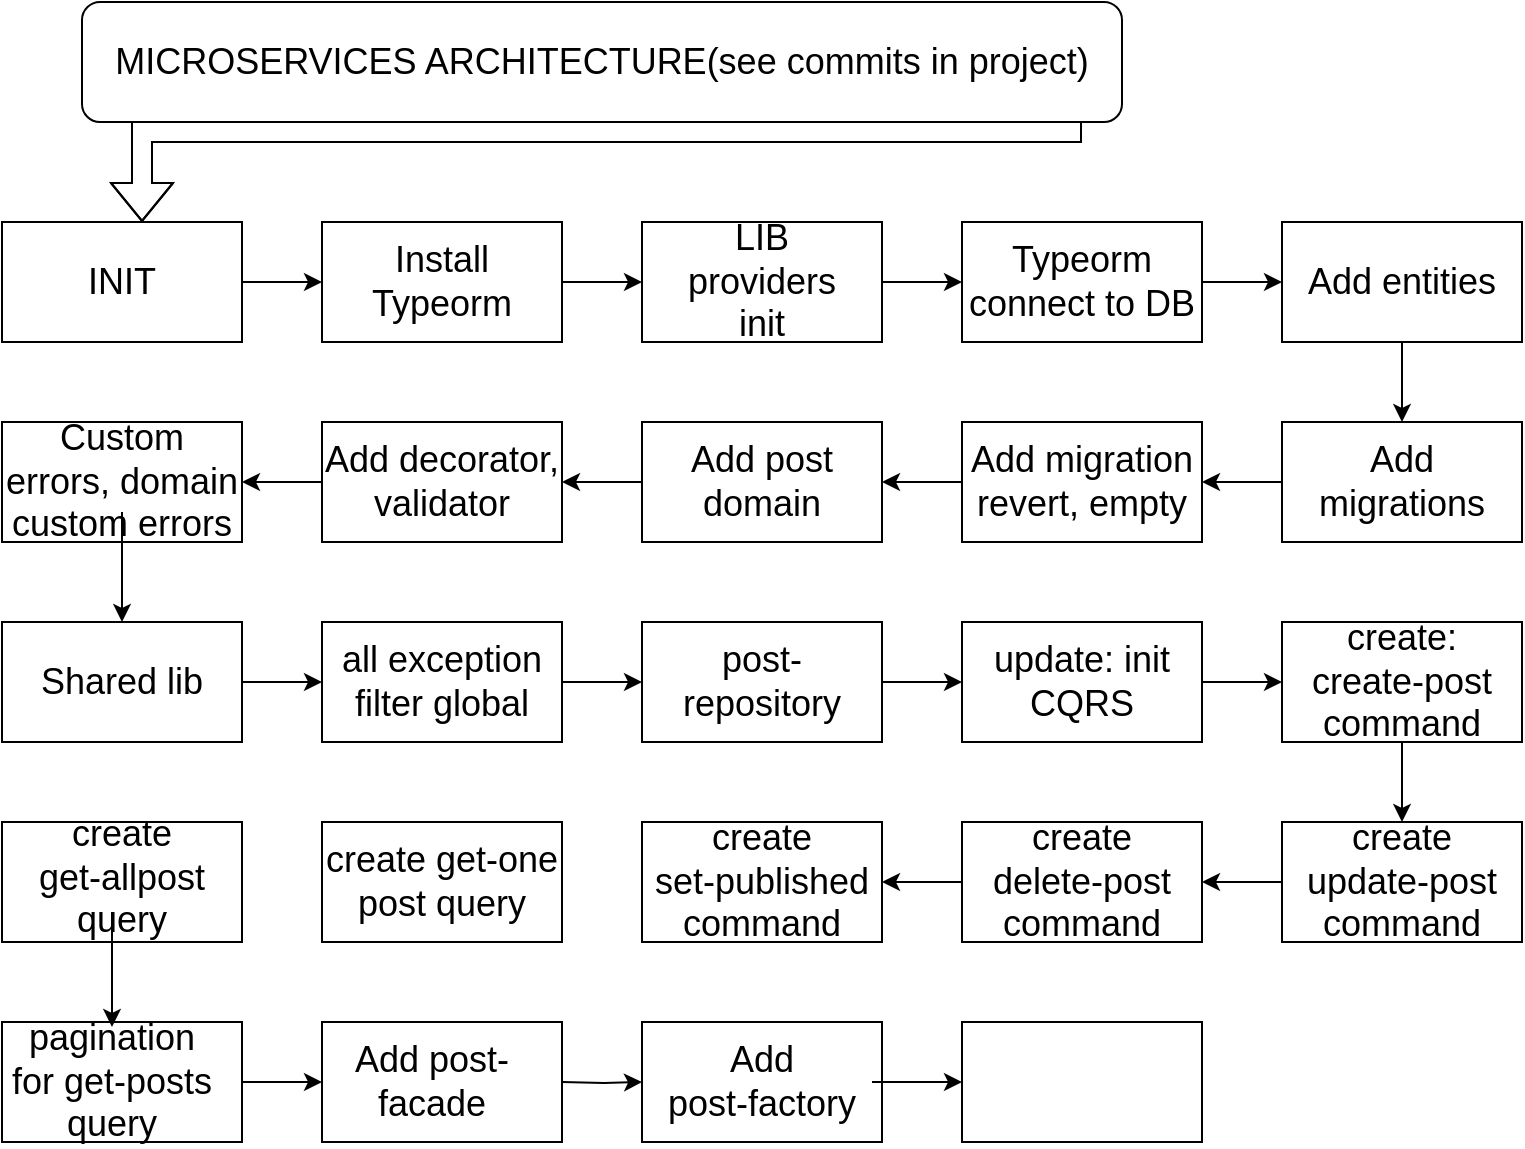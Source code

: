 <mxfile version="21.2.4" type="github">
  <diagram name="Страница 1" id="_cQADoL_UL_fC3DWnsDb">
    <mxGraphModel dx="1050" dy="541" grid="1" gridSize="10" guides="1" tooltips="1" connect="1" arrows="1" fold="1" page="1" pageScale="1" pageWidth="827" pageHeight="1169" math="0" shadow="0">
      <root>
        <mxCell id="0" />
        <mxCell id="1" parent="0" />
        <mxCell id="lB5Emqe1GvOi8G20i9tv-27" value="" style="edgeStyle=orthogonalEdgeStyle;rounded=0;orthogonalLoop=1;jettySize=auto;html=1;" parent="1" source="lB5Emqe1GvOi8G20i9tv-1" target="lB5Emqe1GvOi8G20i9tv-9" edge="1">
          <mxGeometry relative="1" as="geometry" />
        </mxCell>
        <mxCell id="lB5Emqe1GvOi8G20i9tv-1" value="" style="rounded=0;whiteSpace=wrap;html=1;" parent="1" vertex="1">
          <mxGeometry x="40" y="140" width="120" height="60" as="geometry" />
        </mxCell>
        <mxCell id="lB5Emqe1GvOi8G20i9tv-2" value="" style="rounded=0;whiteSpace=wrap;html=1;" parent="1" vertex="1">
          <mxGeometry x="200" y="140" width="120" height="60" as="geometry" />
        </mxCell>
        <mxCell id="lB5Emqe1GvOi8G20i9tv-3" value="" style="rounded=0;whiteSpace=wrap;html=1;" parent="1" vertex="1">
          <mxGeometry x="360" y="140" width="120" height="60" as="geometry" />
        </mxCell>
        <mxCell id="lB5Emqe1GvOi8G20i9tv-4" value="" style="rounded=0;whiteSpace=wrap;html=1;" parent="1" vertex="1">
          <mxGeometry x="520" y="140" width="120" height="60" as="geometry" />
        </mxCell>
        <mxCell id="lB5Emqe1GvOi8G20i9tv-6" value="&lt;font style=&quot;font-size: 18px;&quot;&gt;MICROSERVICES ARCHITECTURE(see commits in project)&lt;/font&gt;" style="rounded=1;whiteSpace=wrap;html=1;" parent="1" vertex="1">
          <mxGeometry x="80" y="30" width="520" height="60" as="geometry" />
        </mxCell>
        <mxCell id="lB5Emqe1GvOi8G20i9tv-20" value="" style="edgeStyle=orthogonalEdgeStyle;rounded=0;orthogonalLoop=1;jettySize=auto;html=1;" parent="1" source="lB5Emqe1GvOi8G20i9tv-7" target="lB5Emqe1GvOi8G20i9tv-19" edge="1">
          <mxGeometry relative="1" as="geometry" />
        </mxCell>
        <mxCell id="lB5Emqe1GvOi8G20i9tv-7" value="" style="rounded=0;whiteSpace=wrap;html=1;" parent="1" vertex="1">
          <mxGeometry x="680" y="140" width="120" height="60" as="geometry" />
        </mxCell>
        <mxCell id="lB5Emqe1GvOi8G20i9tv-8" value="&lt;font style=&quot;font-size: 18px;&quot;&gt;INIT&lt;/font&gt;" style="text;html=1;strokeColor=none;fillColor=none;align=center;verticalAlign=middle;whiteSpace=wrap;rounded=0;" parent="1" vertex="1">
          <mxGeometry x="70" y="155" width="60" height="30" as="geometry" />
        </mxCell>
        <mxCell id="lB5Emqe1GvOi8G20i9tv-28" value="" style="edgeStyle=orthogonalEdgeStyle;rounded=0;orthogonalLoop=1;jettySize=auto;html=1;" parent="1" source="lB5Emqe1GvOi8G20i9tv-9" target="lB5Emqe1GvOi8G20i9tv-11" edge="1">
          <mxGeometry relative="1" as="geometry" />
        </mxCell>
        <mxCell id="lB5Emqe1GvOi8G20i9tv-9" value="&lt;font style=&quot;font-size: 18px;&quot;&gt;Install Typeorm&lt;/font&gt;" style="text;html=1;strokeColor=none;fillColor=none;align=center;verticalAlign=middle;whiteSpace=wrap;rounded=0;" parent="1" vertex="1">
          <mxGeometry x="200" y="155" width="120" height="30" as="geometry" />
        </mxCell>
        <mxCell id="lB5Emqe1GvOi8G20i9tv-29" value="" style="edgeStyle=orthogonalEdgeStyle;rounded=0;orthogonalLoop=1;jettySize=auto;html=1;" parent="1" source="lB5Emqe1GvOi8G20i9tv-11" target="lB5Emqe1GvOi8G20i9tv-13" edge="1">
          <mxGeometry relative="1" as="geometry" />
        </mxCell>
        <mxCell id="lB5Emqe1GvOi8G20i9tv-11" value="&lt;font style=&quot;font-size: 18px;&quot;&gt;LIB&lt;br&gt;providers&lt;br&gt;init&lt;br&gt;&lt;/font&gt;" style="text;html=1;strokeColor=none;fillColor=none;align=center;verticalAlign=middle;whiteSpace=wrap;rounded=0;" parent="1" vertex="1">
          <mxGeometry x="360" y="155" width="120" height="30" as="geometry" />
        </mxCell>
        <mxCell id="lB5Emqe1GvOi8G20i9tv-30" value="" style="edgeStyle=orthogonalEdgeStyle;rounded=0;orthogonalLoop=1;jettySize=auto;html=1;" parent="1" source="lB5Emqe1GvOi8G20i9tv-13" target="lB5Emqe1GvOi8G20i9tv-14" edge="1">
          <mxGeometry relative="1" as="geometry" />
        </mxCell>
        <mxCell id="lB5Emqe1GvOi8G20i9tv-13" value="&lt;font style=&quot;font-size: 18px;&quot;&gt;Typeorm connect to DB&lt;br&gt;&lt;/font&gt;" style="text;html=1;strokeColor=none;fillColor=none;align=center;verticalAlign=middle;whiteSpace=wrap;rounded=0;" parent="1" vertex="1">
          <mxGeometry x="520" y="155" width="120" height="30" as="geometry" />
        </mxCell>
        <mxCell id="lB5Emqe1GvOi8G20i9tv-14" value="&lt;font style=&quot;font-size: 18px;&quot;&gt;Add entities&lt;br&gt;&lt;/font&gt;" style="text;html=1;strokeColor=none;fillColor=none;align=center;verticalAlign=middle;whiteSpace=wrap;rounded=0;" parent="1" vertex="1">
          <mxGeometry x="680" y="155" width="120" height="30" as="geometry" />
        </mxCell>
        <mxCell id="lB5Emqe1GvOi8G20i9tv-15" value="" style="rounded=0;whiteSpace=wrap;html=1;" parent="1" vertex="1">
          <mxGeometry x="40" y="240" width="120" height="60" as="geometry" />
        </mxCell>
        <mxCell id="lB5Emqe1GvOi8G20i9tv-16" value="" style="rounded=0;whiteSpace=wrap;html=1;" parent="1" vertex="1">
          <mxGeometry x="200" y="240" width="120" height="60" as="geometry" />
        </mxCell>
        <mxCell id="lB5Emqe1GvOi8G20i9tv-17" value="" style="rounded=0;whiteSpace=wrap;html=1;" parent="1" vertex="1">
          <mxGeometry x="360" y="240" width="120" height="60" as="geometry" />
        </mxCell>
        <mxCell id="lB5Emqe1GvOi8G20i9tv-18" value="" style="rounded=0;whiteSpace=wrap;html=1;" parent="1" vertex="1">
          <mxGeometry x="520" y="240" width="120" height="60" as="geometry" />
        </mxCell>
        <mxCell id="lB5Emqe1GvOi8G20i9tv-19" value="" style="rounded=0;whiteSpace=wrap;html=1;" parent="1" vertex="1">
          <mxGeometry x="680" y="240" width="120" height="60" as="geometry" />
        </mxCell>
        <mxCell id="lB5Emqe1GvOi8G20i9tv-31" value="" style="edgeStyle=orthogonalEdgeStyle;rounded=0;orthogonalLoop=1;jettySize=auto;html=1;" parent="1" source="lB5Emqe1GvOi8G20i9tv-21" target="lB5Emqe1GvOi8G20i9tv-22" edge="1">
          <mxGeometry relative="1" as="geometry" />
        </mxCell>
        <mxCell id="lB5Emqe1GvOi8G20i9tv-21" value="&lt;font style=&quot;font-size: 18px;&quot;&gt;Add migrations&lt;br&gt;&lt;/font&gt;" style="text;html=1;strokeColor=none;fillColor=none;align=center;verticalAlign=middle;whiteSpace=wrap;rounded=0;" parent="1" vertex="1">
          <mxGeometry x="680" y="255" width="120" height="30" as="geometry" />
        </mxCell>
        <mxCell id="lB5Emqe1GvOi8G20i9tv-32" value="" style="edgeStyle=orthogonalEdgeStyle;rounded=0;orthogonalLoop=1;jettySize=auto;html=1;" parent="1" source="lB5Emqe1GvOi8G20i9tv-22" target="lB5Emqe1GvOi8G20i9tv-23" edge="1">
          <mxGeometry relative="1" as="geometry" />
        </mxCell>
        <mxCell id="lB5Emqe1GvOi8G20i9tv-22" value="&lt;font style=&quot;font-size: 18px;&quot;&gt;Add migration revert, empty&lt;br&gt;&lt;/font&gt;" style="text;html=1;strokeColor=none;fillColor=none;align=center;verticalAlign=middle;whiteSpace=wrap;rounded=0;" parent="1" vertex="1">
          <mxGeometry x="520" y="255" width="120" height="30" as="geometry" />
        </mxCell>
        <mxCell id="lB5Emqe1GvOi8G20i9tv-33" value="" style="edgeStyle=orthogonalEdgeStyle;rounded=0;orthogonalLoop=1;jettySize=auto;html=1;" parent="1" source="lB5Emqe1GvOi8G20i9tv-23" target="lB5Emqe1GvOi8G20i9tv-24" edge="1">
          <mxGeometry relative="1" as="geometry" />
        </mxCell>
        <mxCell id="lB5Emqe1GvOi8G20i9tv-23" value="&lt;font style=&quot;font-size: 18px;&quot;&gt;Add post domain&lt;br&gt;&lt;/font&gt;" style="text;html=1;strokeColor=none;fillColor=none;align=center;verticalAlign=middle;whiteSpace=wrap;rounded=0;" parent="1" vertex="1">
          <mxGeometry x="360" y="255" width="120" height="30" as="geometry" />
        </mxCell>
        <mxCell id="lB5Emqe1GvOi8G20i9tv-34" value="" style="edgeStyle=orthogonalEdgeStyle;rounded=0;orthogonalLoop=1;jettySize=auto;html=1;" parent="1" source="lB5Emqe1GvOi8G20i9tv-24" target="lB5Emqe1GvOi8G20i9tv-26" edge="1">
          <mxGeometry relative="1" as="geometry" />
        </mxCell>
        <mxCell id="lB5Emqe1GvOi8G20i9tv-24" value="&lt;font style=&quot;font-size: 18px;&quot;&gt;Add decorator, validator&lt;br&gt;&lt;/font&gt;" style="text;html=1;strokeColor=none;fillColor=none;align=center;verticalAlign=middle;whiteSpace=wrap;rounded=0;" parent="1" vertex="1">
          <mxGeometry x="200" y="255" width="120" height="30" as="geometry" />
        </mxCell>
        <mxCell id="lB5Emqe1GvOi8G20i9tv-40" value="" style="edgeStyle=orthogonalEdgeStyle;rounded=0;orthogonalLoop=1;jettySize=auto;html=1;" parent="1" source="lB5Emqe1GvOi8G20i9tv-26" target="lB5Emqe1GvOi8G20i9tv-35" edge="1">
          <mxGeometry relative="1" as="geometry" />
        </mxCell>
        <mxCell id="lB5Emqe1GvOi8G20i9tv-26" value="&lt;font style=&quot;font-size: 18px;&quot;&gt;Custom errors, domain&lt;br&gt;custom errors&lt;br&gt;&lt;/font&gt;" style="text;html=1;strokeColor=none;fillColor=none;align=center;verticalAlign=middle;whiteSpace=wrap;rounded=0;" parent="1" vertex="1">
          <mxGeometry x="40" y="255" width="120" height="30" as="geometry" />
        </mxCell>
        <mxCell id="lB5Emqe1GvOi8G20i9tv-35" value="" style="rounded=0;whiteSpace=wrap;html=1;" parent="1" vertex="1">
          <mxGeometry x="40" y="340" width="120" height="60" as="geometry" />
        </mxCell>
        <mxCell id="lB5Emqe1GvOi8G20i9tv-36" value="" style="rounded=0;whiteSpace=wrap;html=1;" parent="1" vertex="1">
          <mxGeometry x="200" y="340" width="120" height="60" as="geometry" />
        </mxCell>
        <mxCell id="lB5Emqe1GvOi8G20i9tv-37" value="" style="rounded=0;whiteSpace=wrap;html=1;" parent="1" vertex="1">
          <mxGeometry x="360" y="340" width="120" height="60" as="geometry" />
        </mxCell>
        <mxCell id="lB5Emqe1GvOi8G20i9tv-38" value="" style="rounded=0;whiteSpace=wrap;html=1;" parent="1" vertex="1">
          <mxGeometry x="520" y="340" width="120" height="60" as="geometry" />
        </mxCell>
        <mxCell id="lB5Emqe1GvOi8G20i9tv-39" value="" style="rounded=0;whiteSpace=wrap;html=1;" parent="1" vertex="1">
          <mxGeometry x="680" y="340" width="120" height="60" as="geometry" />
        </mxCell>
        <mxCell id="lB5Emqe1GvOi8G20i9tv-44" value="" style="edgeStyle=orthogonalEdgeStyle;rounded=0;orthogonalLoop=1;jettySize=auto;html=1;" parent="1" source="lB5Emqe1GvOi8G20i9tv-41" target="lB5Emqe1GvOi8G20i9tv-42" edge="1">
          <mxGeometry relative="1" as="geometry" />
        </mxCell>
        <mxCell id="lB5Emqe1GvOi8G20i9tv-41" value="&lt;font style=&quot;font-size: 18px;&quot;&gt;Shared lib&lt;/font&gt;" style="text;html=1;strokeColor=none;fillColor=none;align=center;verticalAlign=middle;whiteSpace=wrap;rounded=0;" parent="1" vertex="1">
          <mxGeometry x="40" y="355" width="120" height="30" as="geometry" />
        </mxCell>
        <mxCell id="lB5Emqe1GvOi8G20i9tv-45" value="" style="edgeStyle=orthogonalEdgeStyle;rounded=0;orthogonalLoop=1;jettySize=auto;html=1;" parent="1" source="lB5Emqe1GvOi8G20i9tv-42" target="lB5Emqe1GvOi8G20i9tv-43" edge="1">
          <mxGeometry relative="1" as="geometry" />
        </mxCell>
        <mxCell id="lB5Emqe1GvOi8G20i9tv-42" value="&lt;font style=&quot;font-size: 18px;&quot;&gt;all exception filter global&lt;/font&gt;" style="text;html=1;strokeColor=none;fillColor=none;align=center;verticalAlign=middle;whiteSpace=wrap;rounded=0;" parent="1" vertex="1">
          <mxGeometry x="200" y="355" width="120" height="30" as="geometry" />
        </mxCell>
        <mxCell id="lB5Emqe1GvOi8G20i9tv-47" value="" style="edgeStyle=orthogonalEdgeStyle;rounded=0;orthogonalLoop=1;jettySize=auto;html=1;" parent="1" source="lB5Emqe1GvOi8G20i9tv-43" target="lB5Emqe1GvOi8G20i9tv-46" edge="1">
          <mxGeometry relative="1" as="geometry" />
        </mxCell>
        <mxCell id="lB5Emqe1GvOi8G20i9tv-43" value="&lt;font style=&quot;font-size: 18px;&quot;&gt;post-repository&lt;/font&gt;" style="text;html=1;strokeColor=none;fillColor=none;align=center;verticalAlign=middle;whiteSpace=wrap;rounded=0;" parent="1" vertex="1">
          <mxGeometry x="360" y="355" width="120" height="30" as="geometry" />
        </mxCell>
        <mxCell id="lB5Emqe1GvOi8G20i9tv-56" value="" style="edgeStyle=orthogonalEdgeStyle;rounded=0;orthogonalLoop=1;jettySize=auto;html=1;" parent="1" source="lB5Emqe1GvOi8G20i9tv-46" target="lB5Emqe1GvOi8G20i9tv-52" edge="1">
          <mxGeometry relative="1" as="geometry" />
        </mxCell>
        <mxCell id="lB5Emqe1GvOi8G20i9tv-46" value="&lt;span style=&quot;font-size: 18px;&quot;&gt;update: init CQRS&lt;/span&gt;" style="text;html=1;strokeColor=none;fillColor=none;align=center;verticalAlign=middle;whiteSpace=wrap;rounded=0;" parent="1" vertex="1">
          <mxGeometry x="520" y="355" width="120" height="30" as="geometry" />
        </mxCell>
        <mxCell id="lB5Emqe1GvOi8G20i9tv-48" value="" style="rounded=0;whiteSpace=wrap;html=1;" parent="1" vertex="1">
          <mxGeometry x="680" y="440" width="120" height="60" as="geometry" />
        </mxCell>
        <mxCell id="lB5Emqe1GvOi8G20i9tv-49" value="" style="rounded=0;whiteSpace=wrap;html=1;" parent="1" vertex="1">
          <mxGeometry x="520" y="440" width="120" height="60" as="geometry" />
        </mxCell>
        <mxCell id="lB5Emqe1GvOi8G20i9tv-50" value="" style="rounded=0;whiteSpace=wrap;html=1;" parent="1" vertex="1">
          <mxGeometry x="360" y="440" width="120" height="60" as="geometry" />
        </mxCell>
        <mxCell id="lB5Emqe1GvOi8G20i9tv-57" value="" style="edgeStyle=orthogonalEdgeStyle;rounded=0;orthogonalLoop=1;jettySize=auto;html=1;exitX=0.5;exitY=1;exitDx=0;exitDy=0;" parent="1" source="lB5Emqe1GvOi8G20i9tv-39" edge="1">
          <mxGeometry relative="1" as="geometry">
            <mxPoint x="740" y="410" as="sourcePoint" />
            <mxPoint x="740" y="440" as="targetPoint" />
          </mxGeometry>
        </mxCell>
        <mxCell id="lB5Emqe1GvOi8G20i9tv-52" value="&lt;span style=&quot;font-size: 18px;&quot;&gt;create:&lt;br&gt;create-post command&lt;/span&gt;" style="text;html=1;strokeColor=none;fillColor=none;align=center;verticalAlign=middle;whiteSpace=wrap;rounded=0;" parent="1" vertex="1">
          <mxGeometry x="680" y="355" width="120" height="30" as="geometry" />
        </mxCell>
        <mxCell id="lB5Emqe1GvOi8G20i9tv-58" value="" style="edgeStyle=orthogonalEdgeStyle;rounded=0;orthogonalLoop=1;jettySize=auto;html=1;" parent="1" source="lB5Emqe1GvOi8G20i9tv-53" target="lB5Emqe1GvOi8G20i9tv-54" edge="1">
          <mxGeometry relative="1" as="geometry" />
        </mxCell>
        <mxCell id="lB5Emqe1GvOi8G20i9tv-53" value="&lt;span style=&quot;font-size: 18px;&quot;&gt;create&lt;br&gt;update-post&lt;br&gt;command&lt;br&gt;&lt;/span&gt;" style="text;html=1;strokeColor=none;fillColor=none;align=center;verticalAlign=middle;whiteSpace=wrap;rounded=0;" parent="1" vertex="1">
          <mxGeometry x="680" y="455" width="120" height="30" as="geometry" />
        </mxCell>
        <mxCell id="lB5Emqe1GvOi8G20i9tv-59" value="" style="edgeStyle=orthogonalEdgeStyle;rounded=0;orthogonalLoop=1;jettySize=auto;html=1;" parent="1" source="lB5Emqe1GvOi8G20i9tv-54" target="lB5Emqe1GvOi8G20i9tv-55" edge="1">
          <mxGeometry relative="1" as="geometry" />
        </mxCell>
        <mxCell id="lB5Emqe1GvOi8G20i9tv-54" value="&lt;span style=&quot;font-size: 18px;&quot;&gt;create&lt;br&gt;delete-post&lt;br&gt;command&lt;br&gt;&lt;/span&gt;" style="text;html=1;strokeColor=none;fillColor=none;align=center;verticalAlign=middle;whiteSpace=wrap;rounded=0;" parent="1" vertex="1">
          <mxGeometry x="520" y="455" width="120" height="30" as="geometry" />
        </mxCell>
        <mxCell id="lB5Emqe1GvOi8G20i9tv-55" value="&lt;span style=&quot;font-size: 18px;&quot;&gt;create&lt;br&gt;set-published&lt;br&gt;command&lt;br&gt;&lt;/span&gt;" style="text;html=1;strokeColor=none;fillColor=none;align=center;verticalAlign=middle;whiteSpace=wrap;rounded=0;" parent="1" vertex="1">
          <mxGeometry x="360" y="455" width="120" height="30" as="geometry" />
        </mxCell>
        <mxCell id="lB5Emqe1GvOi8G20i9tv-62" value="" style="shape=flexArrow;endArrow=classic;html=1;rounded=0;" parent="1" edge="1">
          <mxGeometry width="50" height="50" relative="1" as="geometry">
            <mxPoint x="580" y="95" as="sourcePoint" />
            <mxPoint x="110" y="140" as="targetPoint" />
            <Array as="points">
              <mxPoint x="110" y="95" />
            </Array>
          </mxGeometry>
        </mxCell>
        <mxCell id="c4puVDVgj6-FC_-oBWjb-1" value="" style="rounded=0;whiteSpace=wrap;html=1;" vertex="1" parent="1">
          <mxGeometry x="200" y="440" width="120" height="60" as="geometry" />
        </mxCell>
        <mxCell id="c4puVDVgj6-FC_-oBWjb-2" value="" style="rounded=0;whiteSpace=wrap;html=1;" vertex="1" parent="1">
          <mxGeometry x="40" y="440" width="120" height="60" as="geometry" />
        </mxCell>
        <mxCell id="c4puVDVgj6-FC_-oBWjb-14" value="" style="edgeStyle=orthogonalEdgeStyle;rounded=0;orthogonalLoop=1;jettySize=auto;html=1;" edge="1" parent="1" source="c4puVDVgj6-FC_-oBWjb-3" target="c4puVDVgj6-FC_-oBWjb-10">
          <mxGeometry relative="1" as="geometry" />
        </mxCell>
        <mxCell id="c4puVDVgj6-FC_-oBWjb-3" value="" style="rounded=0;whiteSpace=wrap;html=1;" vertex="1" parent="1">
          <mxGeometry x="40" y="540" width="120" height="60" as="geometry" />
        </mxCell>
        <mxCell id="c4puVDVgj6-FC_-oBWjb-4" value="" style="rounded=0;whiteSpace=wrap;html=1;" vertex="1" parent="1">
          <mxGeometry x="200" y="540" width="120" height="60" as="geometry" />
        </mxCell>
        <mxCell id="c4puVDVgj6-FC_-oBWjb-5" value="" style="rounded=0;whiteSpace=wrap;html=1;" vertex="1" parent="1">
          <mxGeometry x="360" y="540" width="120" height="60" as="geometry" />
        </mxCell>
        <mxCell id="c4puVDVgj6-FC_-oBWjb-6" value="" style="rounded=0;whiteSpace=wrap;html=1;" vertex="1" parent="1">
          <mxGeometry x="520" y="540" width="120" height="60" as="geometry" />
        </mxCell>
        <mxCell id="c4puVDVgj6-FC_-oBWjb-7" value="&lt;span style=&quot;font-size: 18px;&quot;&gt;create get-one post query&lt;br&gt;&lt;/span&gt;" style="text;html=1;strokeColor=none;fillColor=none;align=center;verticalAlign=middle;whiteSpace=wrap;rounded=0;" vertex="1" parent="1">
          <mxGeometry x="200" y="455" width="120" height="30" as="geometry" />
        </mxCell>
        <mxCell id="c4puVDVgj6-FC_-oBWjb-16" value="" style="edgeStyle=orthogonalEdgeStyle;rounded=0;orthogonalLoop=1;jettySize=auto;html=1;" edge="1" parent="1" source="c4puVDVgj6-FC_-oBWjb-8" target="c4puVDVgj6-FC_-oBWjb-9">
          <mxGeometry relative="1" as="geometry">
            <Array as="points">
              <mxPoint x="95" y="500" />
              <mxPoint x="95" y="500" />
            </Array>
          </mxGeometry>
        </mxCell>
        <mxCell id="c4puVDVgj6-FC_-oBWjb-8" value="&lt;span style=&quot;font-size: 18px;&quot;&gt;create &lt;br&gt;get-allpost query&lt;br&gt;&lt;/span&gt;" style="text;html=1;strokeColor=none;fillColor=none;align=center;verticalAlign=middle;whiteSpace=wrap;rounded=0;" vertex="1" parent="1">
          <mxGeometry x="40" y="450" width="120" height="35" as="geometry" />
        </mxCell>
        <mxCell id="c4puVDVgj6-FC_-oBWjb-9" value="&lt;font style=&quot;font-size: 18px;&quot;&gt;pagination&lt;/font&gt;&lt;br style=&quot;border-color: var(--border-color); font-size: 18px;&quot;&gt;&lt;span style=&quot;font-size: 18px;&quot;&gt;for get-posts query&lt;/span&gt;" style="text;html=1;strokeColor=none;fillColor=none;align=center;verticalAlign=middle;whiteSpace=wrap;rounded=0;" vertex="1" parent="1">
          <mxGeometry x="40" y="542.5" width="110" height="55" as="geometry" />
        </mxCell>
        <mxCell id="c4puVDVgj6-FC_-oBWjb-13" value="" style="edgeStyle=orthogonalEdgeStyle;rounded=0;orthogonalLoop=1;jettySize=auto;html=1;entryX=0;entryY=0.5;entryDx=0;entryDy=0;" edge="1" parent="1" target="c4puVDVgj6-FC_-oBWjb-5">
          <mxGeometry relative="1" as="geometry">
            <mxPoint x="320" y="570" as="sourcePoint" />
            <mxPoint x="340" y="570" as="targetPoint" />
          </mxGeometry>
        </mxCell>
        <mxCell id="c4puVDVgj6-FC_-oBWjb-10" value="&lt;span style=&quot;font-size: 18px;&quot;&gt;Add post-facade&lt;/span&gt;" style="text;html=1;strokeColor=none;fillColor=none;align=center;verticalAlign=middle;whiteSpace=wrap;rounded=0;" vertex="1" parent="1">
          <mxGeometry x="200" y="542.5" width="110" height="55" as="geometry" />
        </mxCell>
        <mxCell id="c4puVDVgj6-FC_-oBWjb-12" value="" style="edgeStyle=orthogonalEdgeStyle;rounded=0;orthogonalLoop=1;jettySize=auto;html=1;" edge="1" parent="1" source="c4puVDVgj6-FC_-oBWjb-11" target="c4puVDVgj6-FC_-oBWjb-6">
          <mxGeometry relative="1" as="geometry" />
        </mxCell>
        <mxCell id="c4puVDVgj6-FC_-oBWjb-11" value="&lt;span style=&quot;font-size: 18px;&quot;&gt;Add &lt;br&gt;post-factory&lt;/span&gt;" style="text;html=1;strokeColor=none;fillColor=none;align=center;verticalAlign=middle;whiteSpace=wrap;rounded=0;" vertex="1" parent="1">
          <mxGeometry x="365" y="542.5" width="110" height="55" as="geometry" />
        </mxCell>
      </root>
    </mxGraphModel>
  </diagram>
</mxfile>
